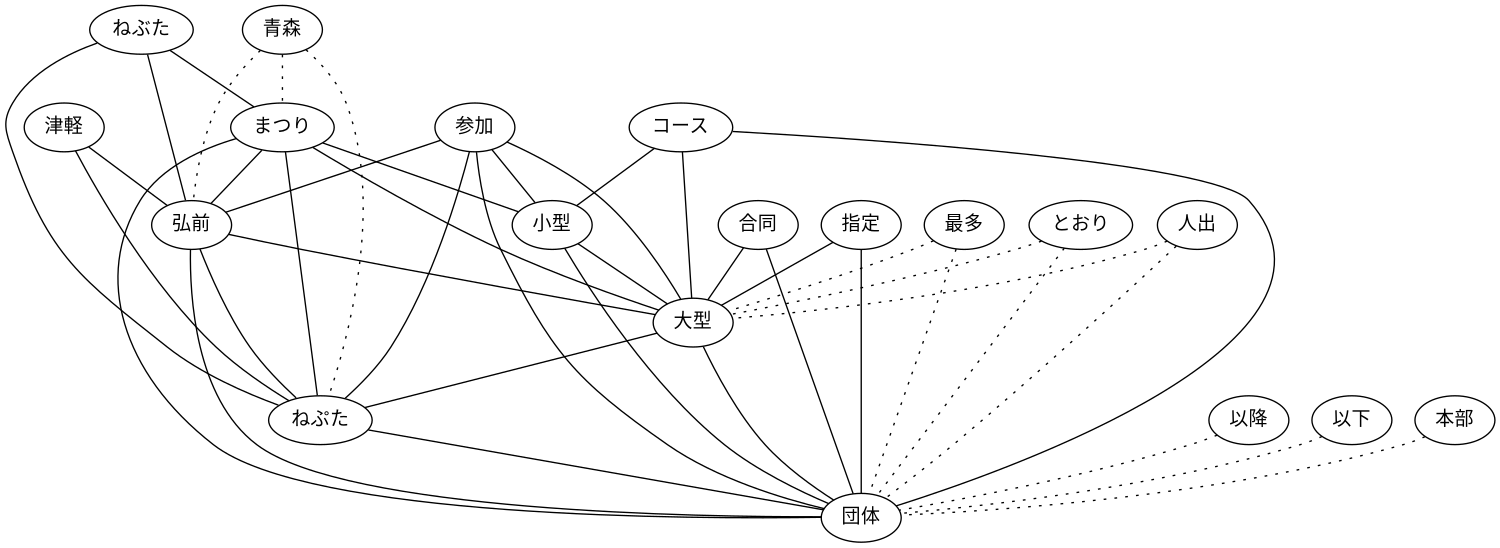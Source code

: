 graph keygraph {
graph [size="10,10"]
参加--弘前
参加--ねぷた
コース--小型
合同--大型
指定--大型
まつり--小型
ねぶた--まつり
弘前--大型
津軽--弘前
津軽--ねぷた
参加--小型
大型--ねぷた
ねぶた--弘前
コース--大型
まつり--大型
ねぶた--ねぷた
指定--団体
合同--団体
参加--大型
弘前--団体
まつり--弘前
ねぷた--団体
まつり--ねぷた
コース--団体
まつり--団体
弘前--ねぷた
参加--団体
小型--大型
小型--団体
大型--団体
最多--大型[style="dotted"]
とおり--大型[style="dotted"]
青森--まつり[style="dotted"]
人出--大型[style="dotted"]
青森--弘前[style="dotted"]
青森--ねぷた[style="dotted"]
以降--団体[style="dotted"]
以下--団体[style="dotted"]
本部--団体[style="dotted"]
最多--団体[style="dotted"]
とおり--団体[style="dotted"]
人出--団体[style="dotted"]
}